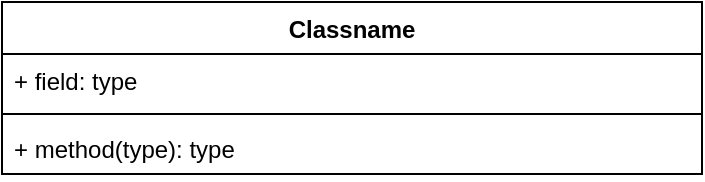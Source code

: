 <mxfile version="21.0.10" type="device"><diagram name="Page-1" id="aHPw0B-Z_qlfhw-aeiZn"><mxGraphModel dx="1434" dy="770" grid="1" gridSize="10" guides="1" tooltips="1" connect="1" arrows="1" fold="1" page="1" pageScale="1" pageWidth="850" pageHeight="1100" math="0" shadow="0"><root><mxCell id="0"/><mxCell id="1" parent="0"/><mxCell id="SPpLbTcKCIpQxVs4mh_5-1" value="Classname" style="swimlane;fontStyle=1;align=center;verticalAlign=top;childLayout=stackLayout;horizontal=1;startSize=26;horizontalStack=0;resizeParent=1;resizeParentMax=0;resizeLast=0;collapsible=1;marginBottom=0;whiteSpace=wrap;html=1;" vertex="1" parent="1"><mxGeometry x="70" y="40" width="350" height="86" as="geometry"><mxRectangle x="70" y="40" width="100" height="30" as="alternateBounds"/></mxGeometry></mxCell><mxCell id="SPpLbTcKCIpQxVs4mh_5-2" value="+ field: type" style="text;strokeColor=none;fillColor=none;align=left;verticalAlign=top;spacingLeft=4;spacingRight=4;overflow=hidden;rotatable=0;points=[[0,0.5],[1,0.5]];portConstraint=eastwest;whiteSpace=wrap;html=1;" vertex="1" parent="SPpLbTcKCIpQxVs4mh_5-1"><mxGeometry y="26" width="350" height="26" as="geometry"/></mxCell><mxCell id="SPpLbTcKCIpQxVs4mh_5-3" value="" style="line;strokeWidth=1;fillColor=none;align=left;verticalAlign=middle;spacingTop=-1;spacingLeft=3;spacingRight=3;rotatable=0;labelPosition=right;points=[];portConstraint=eastwest;strokeColor=inherit;" vertex="1" parent="SPpLbTcKCIpQxVs4mh_5-1"><mxGeometry y="52" width="350" height="8" as="geometry"/></mxCell><mxCell id="SPpLbTcKCIpQxVs4mh_5-4" value="+ method(type): type" style="text;strokeColor=none;fillColor=none;align=left;verticalAlign=top;spacingLeft=4;spacingRight=4;overflow=hidden;rotatable=0;points=[[0,0.5],[1,0.5]];portConstraint=eastwest;whiteSpace=wrap;html=1;" vertex="1" parent="SPpLbTcKCIpQxVs4mh_5-1"><mxGeometry y="60" width="350" height="26" as="geometry"/></mxCell></root></mxGraphModel></diagram></mxfile>